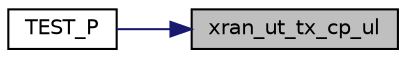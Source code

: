 digraph "xran_ut_tx_cp_ul"
{
 // LATEX_PDF_SIZE
  edge [fontname="Helvetica",fontsize="10",labelfontname="Helvetica",labelfontsize="10"];
  node [fontname="Helvetica",fontsize="10",shape=record];
  rankdir="RL";
  Node1 [label="xran_ut_tx_cp_ul",height=0.2,width=0.4,color="black", fillcolor="grey75", style="filled", fontcolor="black",tooltip=" "];
  Node1 -> Node2 [dir="back",color="midnightblue",fontsize="10",style="solid",fontname="Helvetica"];
  Node2 [label="TEST_P",height=0.2,width=0.4,color="black", fillcolor="white", style="filled",URL="$chain__tests_8cc.html#a54a43b6c3ece3e568457002dbe5b5c1a",tooltip=" "];
}
